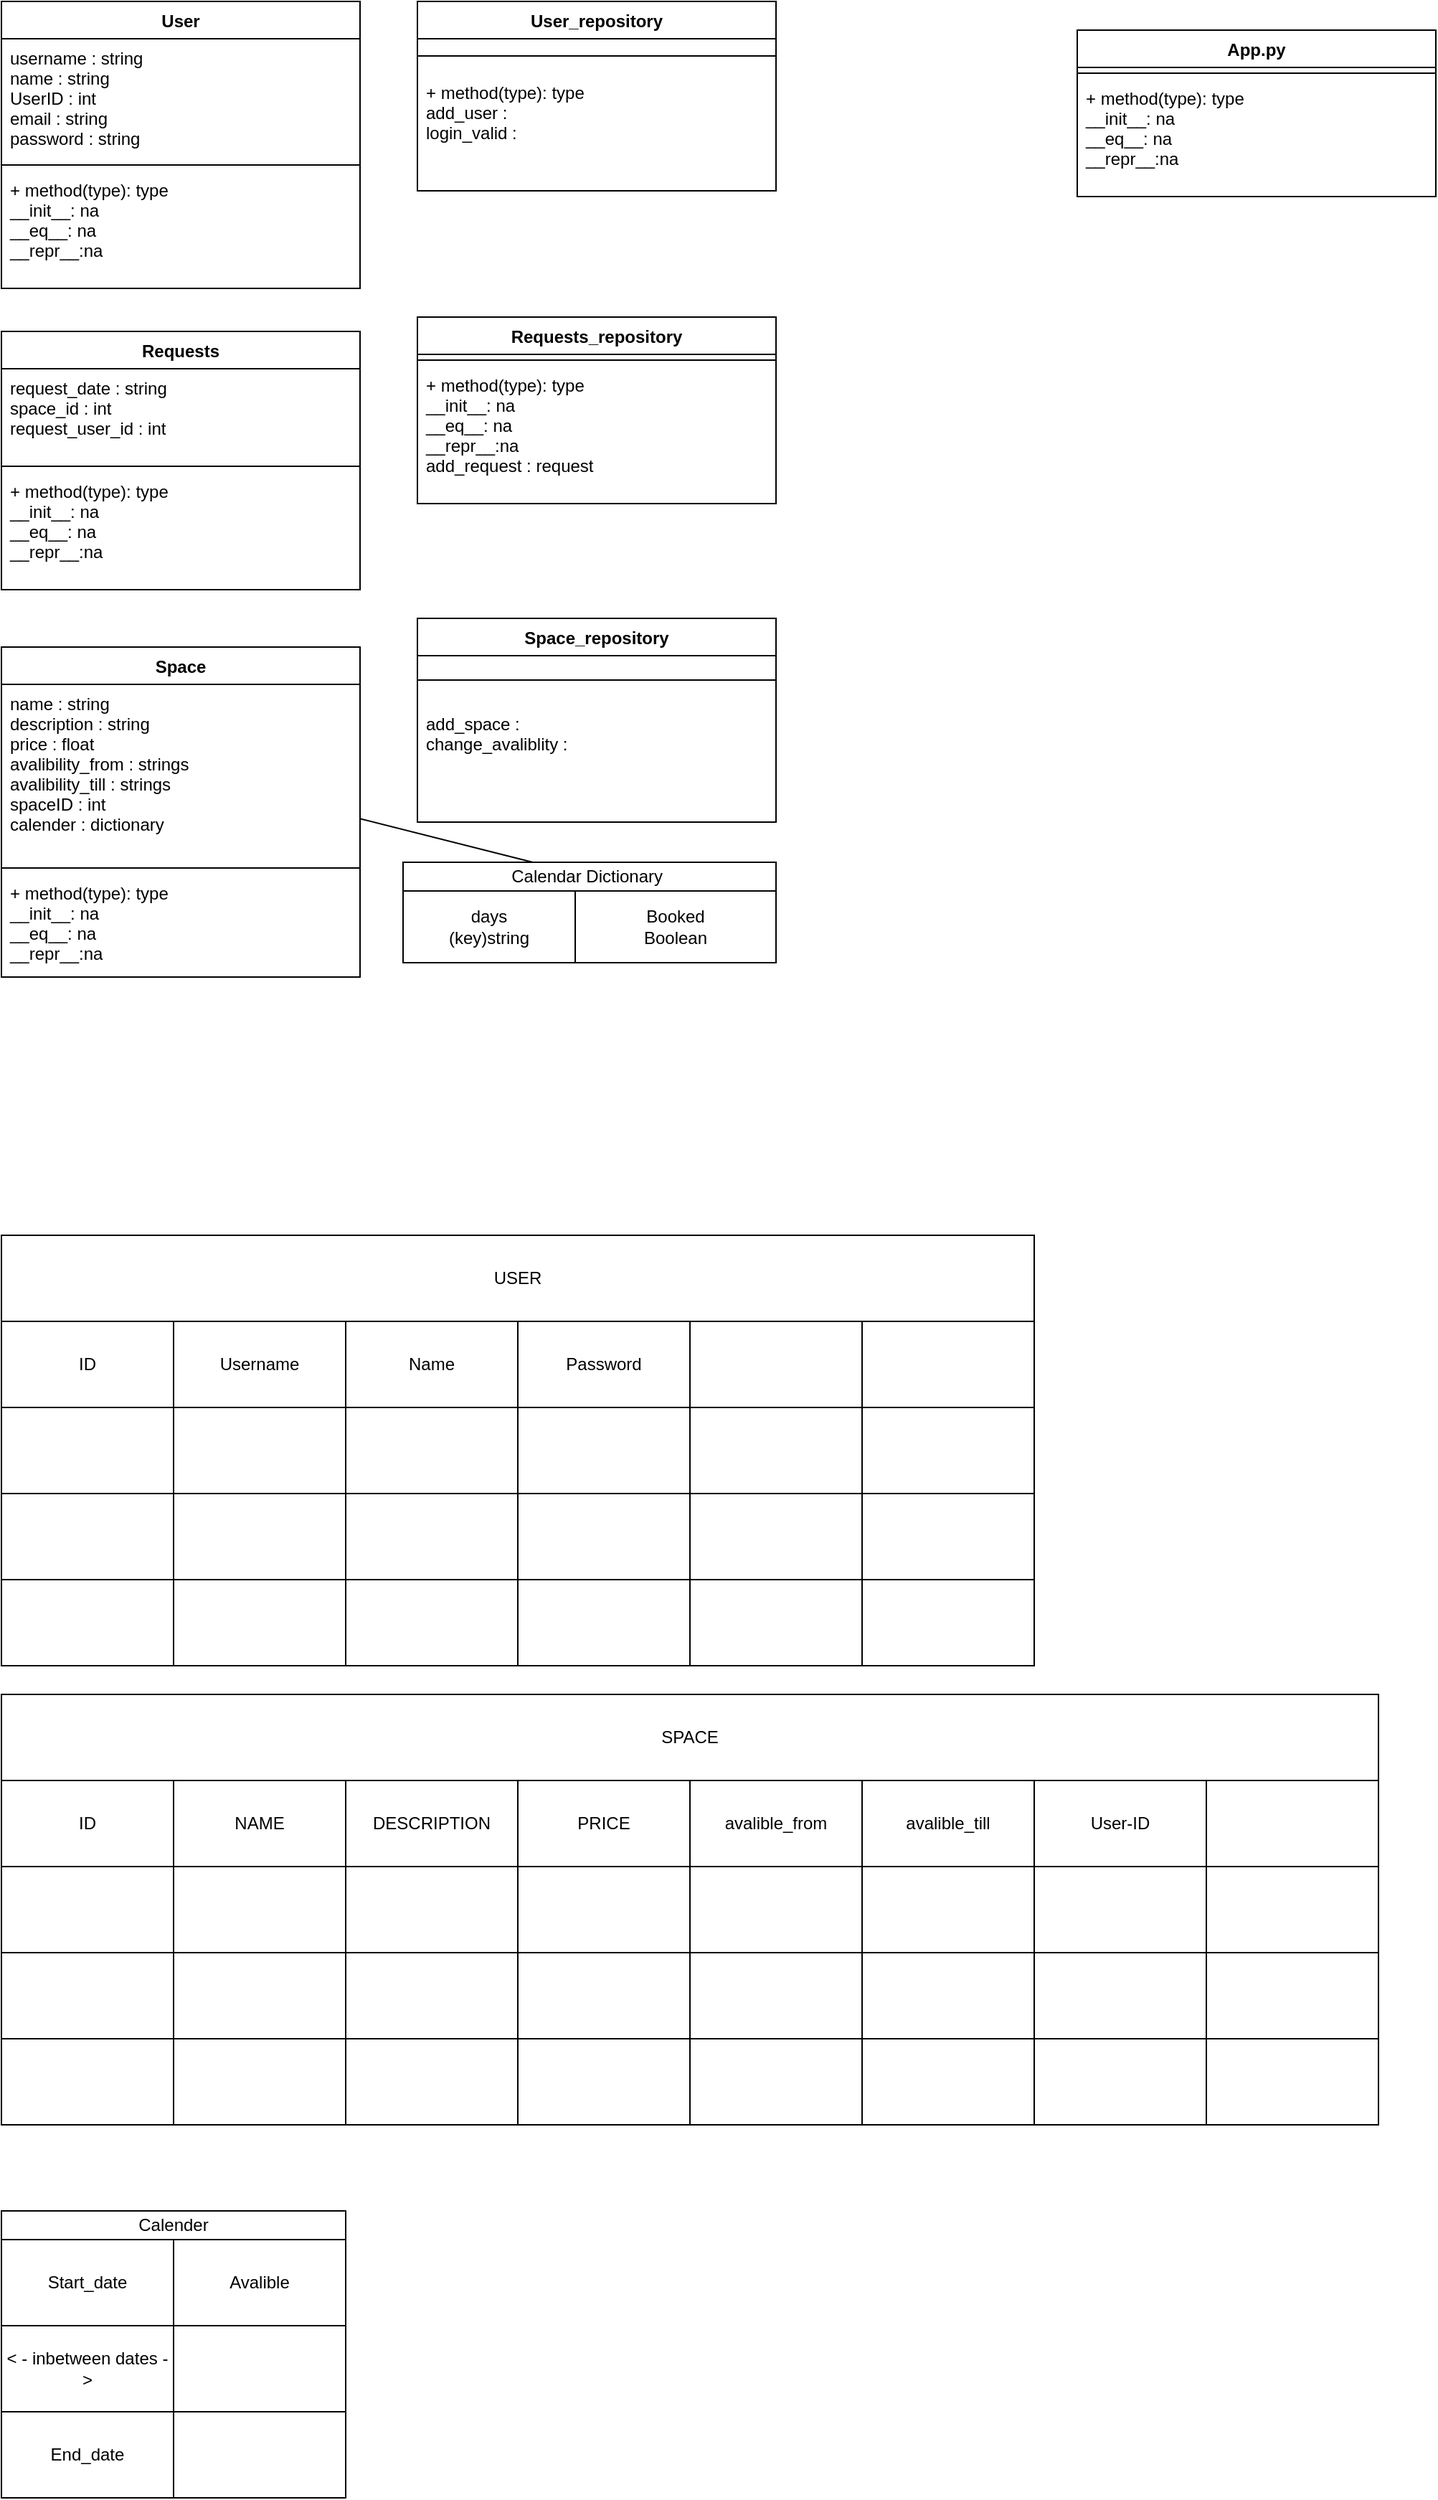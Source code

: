 <mxfile>
    <diagram id="yPNq86xGGYnL_QCuuR5Q" name="Page-1">
        <mxGraphModel dx="1007" dy="719" grid="1" gridSize="10" guides="1" tooltips="1" connect="1" arrows="1" fold="1" page="1" pageScale="1" pageWidth="3300" pageHeight="4681" math="0" shadow="0">
            <root>
                <mxCell id="0"/>
                <mxCell id="1" parent="0"/>
                <mxCell id="3" value="Space" style="swimlane;fontStyle=1;align=center;verticalAlign=top;childLayout=stackLayout;horizontal=1;startSize=26;horizontalStack=0;resizeParent=1;resizeParentMax=0;resizeLast=0;collapsible=1;marginBottom=0;" parent="1" vertex="1">
                    <mxGeometry x="80" y="540" width="250" height="230" as="geometry"/>
                </mxCell>
                <mxCell id="4" value="name : string&#10;description : string&#10;price : float&#10;avalibility_from : strings&#10;avalibility_till : strings&#10;spaceID : int&#10;calender : dictionary" style="text;strokeColor=none;fillColor=none;align=left;verticalAlign=top;spacingLeft=4;spacingRight=4;overflow=hidden;rotatable=0;points=[[0,0.5],[1,0.5]];portConstraint=eastwest;" parent="3" vertex="1">
                    <mxGeometry y="26" width="250" height="124" as="geometry"/>
                </mxCell>
                <mxCell id="5" value="" style="line;strokeWidth=1;fillColor=none;align=left;verticalAlign=middle;spacingTop=-1;spacingLeft=3;spacingRight=3;rotatable=0;labelPosition=right;points=[];portConstraint=eastwest;strokeColor=inherit;" parent="3" vertex="1">
                    <mxGeometry y="150" width="250" height="8" as="geometry"/>
                </mxCell>
                <mxCell id="6" value="+ method(type): type&#10;__init__: na&#10;__eq__: na&#10;__repr__:na" style="text;strokeColor=none;fillColor=none;align=left;verticalAlign=top;spacingLeft=4;spacingRight=4;overflow=hidden;rotatable=0;points=[[0,0.5],[1,0.5]];portConstraint=eastwest;" parent="3" vertex="1">
                    <mxGeometry y="158" width="250" height="72" as="geometry"/>
                </mxCell>
                <mxCell id="7" value="User" style="swimlane;fontStyle=1;align=center;verticalAlign=top;childLayout=stackLayout;horizontal=1;startSize=26;horizontalStack=0;resizeParent=1;resizeParentMax=0;resizeLast=0;collapsible=1;marginBottom=0;" parent="1" vertex="1">
                    <mxGeometry x="80" y="90" width="250" height="200" as="geometry"/>
                </mxCell>
                <mxCell id="8" value="username : string&#10;name : string&#10;UserID : int&#10;email : string&#10;password : string" style="text;strokeColor=none;fillColor=none;align=left;verticalAlign=top;spacingLeft=4;spacingRight=4;overflow=hidden;rotatable=0;points=[[0,0.5],[1,0.5]];portConstraint=eastwest;" parent="7" vertex="1">
                    <mxGeometry y="26" width="250" height="84" as="geometry"/>
                </mxCell>
                <mxCell id="9" value="" style="line;strokeWidth=1;fillColor=none;align=left;verticalAlign=middle;spacingTop=-1;spacingLeft=3;spacingRight=3;rotatable=0;labelPosition=right;points=[];portConstraint=eastwest;strokeColor=inherit;" parent="7" vertex="1">
                    <mxGeometry y="110" width="250" height="8" as="geometry"/>
                </mxCell>
                <mxCell id="10" value="+ method(type): type&#10;__init__: na&#10;__eq__: na&#10;__repr__:na" style="text;strokeColor=none;fillColor=none;align=left;verticalAlign=top;spacingLeft=4;spacingRight=4;overflow=hidden;rotatable=0;points=[[0,0.5],[1,0.5]];portConstraint=eastwest;" parent="7" vertex="1">
                    <mxGeometry y="118" width="250" height="82" as="geometry"/>
                </mxCell>
                <mxCell id="15" value="User_repository" style="swimlane;fontStyle=1;align=center;verticalAlign=top;childLayout=stackLayout;horizontal=1;startSize=26;horizontalStack=0;resizeParent=1;resizeParentMax=0;resizeLast=0;collapsible=1;marginBottom=0;" parent="1" vertex="1">
                    <mxGeometry x="370" y="90" width="250" height="132" as="geometry"/>
                </mxCell>
                <mxCell id="17" value="" style="line;strokeWidth=1;fillColor=none;align=left;verticalAlign=middle;spacingTop=-1;spacingLeft=3;spacingRight=3;rotatable=0;labelPosition=right;points=[];portConstraint=eastwest;strokeColor=inherit;" parent="15" vertex="1">
                    <mxGeometry y="26" width="250" height="24" as="geometry"/>
                </mxCell>
                <mxCell id="18" value="+ method(type): type&#10;add_user : &#10;login_valid :&#10;" style="text;strokeColor=none;fillColor=none;align=left;verticalAlign=top;spacingLeft=4;spacingRight=4;overflow=hidden;rotatable=0;points=[[0,0.5],[1,0.5]];portConstraint=eastwest;" parent="15" vertex="1">
                    <mxGeometry y="50" width="250" height="82" as="geometry"/>
                </mxCell>
                <mxCell id="23" value="Space_repository" style="swimlane;fontStyle=1;align=center;verticalAlign=top;childLayout=stackLayout;horizontal=1;startSize=26;horizontalStack=0;resizeParent=1;resizeParentMax=0;resizeLast=0;collapsible=1;marginBottom=0;" parent="1" vertex="1">
                    <mxGeometry x="370" y="520" width="250" height="142" as="geometry"/>
                </mxCell>
                <mxCell id="24" value="" style="line;strokeWidth=1;fillColor=none;align=left;verticalAlign=middle;spacingTop=-1;spacingLeft=3;spacingRight=3;rotatable=0;labelPosition=right;points=[];portConstraint=eastwest;strokeColor=inherit;" parent="23" vertex="1">
                    <mxGeometry y="26" width="250" height="34" as="geometry"/>
                </mxCell>
                <mxCell id="25" value="add_space : &#10;change_avaliblity : &#10;&#10;" style="text;strokeColor=none;fillColor=none;align=left;verticalAlign=top;spacingLeft=4;spacingRight=4;overflow=hidden;rotatable=0;points=[[0,0.5],[1,0.5]];portConstraint=eastwest;" parent="23" vertex="1">
                    <mxGeometry y="60" width="250" height="82" as="geometry"/>
                </mxCell>
                <mxCell id="78" value="ID" style="whiteSpace=wrap;html=1;" parent="1" vertex="1">
                    <mxGeometry x="80" y="1010" width="120" height="60" as="geometry"/>
                </mxCell>
                <mxCell id="103" style="edgeStyle=none;html=1;" parent="1" source="79" target="102" edge="1">
                    <mxGeometry relative="1" as="geometry"/>
                </mxCell>
                <mxCell id="104" style="edgeStyle=none;html=1;" edge="1" parent="1" source="79" target="102">
                    <mxGeometry relative="1" as="geometry"/>
                </mxCell>
                <mxCell id="79" value="Username" style="whiteSpace=wrap;html=1;" parent="1" vertex="1">
                    <mxGeometry x="200" y="1010" width="120" height="60" as="geometry"/>
                </mxCell>
                <mxCell id="80" value="Name" style="whiteSpace=wrap;html=1;" parent="1" vertex="1">
                    <mxGeometry x="320" y="1010" width="120" height="60" as="geometry"/>
                </mxCell>
                <mxCell id="81" value="" style="whiteSpace=wrap;html=1;" parent="1" vertex="1">
                    <mxGeometry x="80" y="1070" width="120" height="60" as="geometry"/>
                </mxCell>
                <mxCell id="82" value="" style="whiteSpace=wrap;html=1;" parent="1" vertex="1">
                    <mxGeometry x="200" y="1070" width="120" height="60" as="geometry"/>
                </mxCell>
                <mxCell id="83" value="" style="whiteSpace=wrap;html=1;" parent="1" vertex="1">
                    <mxGeometry x="320" y="1070" width="120" height="60" as="geometry"/>
                </mxCell>
                <mxCell id="84" value="Password" style="whiteSpace=wrap;html=1;" parent="1" vertex="1">
                    <mxGeometry x="440" y="1010" width="120" height="60" as="geometry"/>
                </mxCell>
                <mxCell id="85" value="" style="whiteSpace=wrap;html=1;" parent="1" vertex="1">
                    <mxGeometry x="560" y="1010" width="120" height="60" as="geometry"/>
                </mxCell>
                <mxCell id="86" value="" style="whiteSpace=wrap;html=1;" parent="1" vertex="1">
                    <mxGeometry x="680" y="1010" width="120" height="60" as="geometry"/>
                </mxCell>
                <mxCell id="87" value="" style="whiteSpace=wrap;html=1;" parent="1" vertex="1">
                    <mxGeometry x="440" y="1070" width="120" height="60" as="geometry"/>
                </mxCell>
                <mxCell id="88" value="" style="whiteSpace=wrap;html=1;" parent="1" vertex="1">
                    <mxGeometry x="560" y="1070" width="120" height="60" as="geometry"/>
                </mxCell>
                <mxCell id="89" value="" style="whiteSpace=wrap;html=1;" parent="1" vertex="1">
                    <mxGeometry x="680" y="1070" width="120" height="60" as="geometry"/>
                </mxCell>
                <mxCell id="90" value="" style="whiteSpace=wrap;html=1;" parent="1" vertex="1">
                    <mxGeometry x="80" y="1130" width="120" height="60" as="geometry"/>
                </mxCell>
                <mxCell id="91" value="" style="whiteSpace=wrap;html=1;" parent="1" vertex="1">
                    <mxGeometry x="200" y="1130" width="120" height="60" as="geometry"/>
                </mxCell>
                <mxCell id="92" value="" style="whiteSpace=wrap;html=1;" parent="1" vertex="1">
                    <mxGeometry x="320" y="1130" width="120" height="60" as="geometry"/>
                </mxCell>
                <mxCell id="93" value="" style="whiteSpace=wrap;html=1;" parent="1" vertex="1">
                    <mxGeometry x="80" y="1190" width="120" height="60" as="geometry"/>
                </mxCell>
                <mxCell id="94" value="" style="whiteSpace=wrap;html=1;" parent="1" vertex="1">
                    <mxGeometry x="200" y="1190" width="120" height="60" as="geometry"/>
                </mxCell>
                <mxCell id="95" value="" style="whiteSpace=wrap;html=1;" parent="1" vertex="1">
                    <mxGeometry x="320" y="1190" width="120" height="60" as="geometry"/>
                </mxCell>
                <mxCell id="96" value="" style="whiteSpace=wrap;html=1;" parent="1" vertex="1">
                    <mxGeometry x="440" y="1130" width="120" height="60" as="geometry"/>
                </mxCell>
                <mxCell id="97" value="" style="whiteSpace=wrap;html=1;" parent="1" vertex="1">
                    <mxGeometry x="560" y="1130" width="120" height="60" as="geometry"/>
                </mxCell>
                <mxCell id="98" value="" style="whiteSpace=wrap;html=1;" parent="1" vertex="1">
                    <mxGeometry x="680" y="1130" width="120" height="60" as="geometry"/>
                </mxCell>
                <mxCell id="99" value="" style="whiteSpace=wrap;html=1;" parent="1" vertex="1">
                    <mxGeometry x="440" y="1190" width="120" height="60" as="geometry"/>
                </mxCell>
                <mxCell id="100" value="" style="whiteSpace=wrap;html=1;" parent="1" vertex="1">
                    <mxGeometry x="560" y="1190" width="120" height="60" as="geometry"/>
                </mxCell>
                <mxCell id="101" value="" style="whiteSpace=wrap;html=1;" parent="1" vertex="1">
                    <mxGeometry x="680" y="1190" width="120" height="60" as="geometry"/>
                </mxCell>
                <mxCell id="102" value="USER" style="whiteSpace=wrap;html=1;" parent="1" vertex="1">
                    <mxGeometry x="80" y="950" width="720" height="60" as="geometry"/>
                </mxCell>
                <mxCell id="105" value="ID" style="whiteSpace=wrap;html=1;" vertex="1" parent="1">
                    <mxGeometry x="80" y="1330" width="120" height="60" as="geometry"/>
                </mxCell>
                <mxCell id="106" style="edgeStyle=none;html=1;" edge="1" parent="1" source="108" target="131">
                    <mxGeometry relative="1" as="geometry"/>
                </mxCell>
                <mxCell id="107" style="edgeStyle=none;html=1;" edge="1" parent="1" source="108" target="131">
                    <mxGeometry relative="1" as="geometry"/>
                </mxCell>
                <mxCell id="108" value="NAME" style="whiteSpace=wrap;html=1;" vertex="1" parent="1">
                    <mxGeometry x="200" y="1330" width="120" height="60" as="geometry"/>
                </mxCell>
                <mxCell id="109" value="DESCRIPTION" style="whiteSpace=wrap;html=1;" vertex="1" parent="1">
                    <mxGeometry x="320" y="1330" width="120" height="60" as="geometry"/>
                </mxCell>
                <mxCell id="110" value="" style="whiteSpace=wrap;html=1;" vertex="1" parent="1">
                    <mxGeometry x="80" y="1390" width="120" height="60" as="geometry"/>
                </mxCell>
                <mxCell id="111" value="" style="whiteSpace=wrap;html=1;" vertex="1" parent="1">
                    <mxGeometry x="200" y="1390" width="120" height="60" as="geometry"/>
                </mxCell>
                <mxCell id="112" value="" style="whiteSpace=wrap;html=1;" vertex="1" parent="1">
                    <mxGeometry x="320" y="1390" width="120" height="60" as="geometry"/>
                </mxCell>
                <mxCell id="113" value="PRICE" style="whiteSpace=wrap;html=1;" vertex="1" parent="1">
                    <mxGeometry x="440" y="1330" width="120" height="60" as="geometry"/>
                </mxCell>
                <mxCell id="114" value="avalible_from" style="whiteSpace=wrap;html=1;" vertex="1" parent="1">
                    <mxGeometry x="560" y="1330" width="120" height="60" as="geometry"/>
                </mxCell>
                <mxCell id="115" value="avalible_till" style="whiteSpace=wrap;html=1;" vertex="1" parent="1">
                    <mxGeometry x="680" y="1330" width="120" height="60" as="geometry"/>
                </mxCell>
                <mxCell id="116" value="" style="whiteSpace=wrap;html=1;" vertex="1" parent="1">
                    <mxGeometry x="440" y="1390" width="120" height="60" as="geometry"/>
                </mxCell>
                <mxCell id="117" value="" style="whiteSpace=wrap;html=1;" vertex="1" parent="1">
                    <mxGeometry x="560" y="1390" width="120" height="60" as="geometry"/>
                </mxCell>
                <mxCell id="118" value="" style="whiteSpace=wrap;html=1;" vertex="1" parent="1">
                    <mxGeometry x="680" y="1390" width="120" height="60" as="geometry"/>
                </mxCell>
                <mxCell id="119" value="" style="whiteSpace=wrap;html=1;" vertex="1" parent="1">
                    <mxGeometry x="80" y="1450" width="120" height="60" as="geometry"/>
                </mxCell>
                <mxCell id="120" value="" style="whiteSpace=wrap;html=1;" vertex="1" parent="1">
                    <mxGeometry x="200" y="1450" width="120" height="60" as="geometry"/>
                </mxCell>
                <mxCell id="121" value="" style="whiteSpace=wrap;html=1;" vertex="1" parent="1">
                    <mxGeometry x="320" y="1450" width="120" height="60" as="geometry"/>
                </mxCell>
                <mxCell id="122" value="" style="whiteSpace=wrap;html=1;" vertex="1" parent="1">
                    <mxGeometry x="80" y="1510" width="120" height="60" as="geometry"/>
                </mxCell>
                <mxCell id="123" value="" style="whiteSpace=wrap;html=1;" vertex="1" parent="1">
                    <mxGeometry x="200" y="1510" width="120" height="60" as="geometry"/>
                </mxCell>
                <mxCell id="124" value="" style="whiteSpace=wrap;html=1;" vertex="1" parent="1">
                    <mxGeometry x="320" y="1510" width="120" height="60" as="geometry"/>
                </mxCell>
                <mxCell id="125" value="" style="whiteSpace=wrap;html=1;" vertex="1" parent="1">
                    <mxGeometry x="440" y="1450" width="120" height="60" as="geometry"/>
                </mxCell>
                <mxCell id="126" value="" style="whiteSpace=wrap;html=1;" vertex="1" parent="1">
                    <mxGeometry x="560" y="1450" width="120" height="60" as="geometry"/>
                </mxCell>
                <mxCell id="127" value="" style="whiteSpace=wrap;html=1;" vertex="1" parent="1">
                    <mxGeometry x="680" y="1450" width="120" height="60" as="geometry"/>
                </mxCell>
                <mxCell id="128" value="" style="whiteSpace=wrap;html=1;" vertex="1" parent="1">
                    <mxGeometry x="440" y="1510" width="120" height="60" as="geometry"/>
                </mxCell>
                <mxCell id="129" value="" style="whiteSpace=wrap;html=1;" vertex="1" parent="1">
                    <mxGeometry x="560" y="1510" width="120" height="60" as="geometry"/>
                </mxCell>
                <mxCell id="130" value="" style="whiteSpace=wrap;html=1;" vertex="1" parent="1">
                    <mxGeometry x="680" y="1510" width="120" height="60" as="geometry"/>
                </mxCell>
                <mxCell id="131" value="SPACE" style="whiteSpace=wrap;html=1;" vertex="1" parent="1">
                    <mxGeometry x="80" y="1270" width="960" height="60" as="geometry"/>
                </mxCell>
                <mxCell id="133" value="User-ID" style="whiteSpace=wrap;html=1;" vertex="1" parent="1">
                    <mxGeometry x="800" y="1330" width="120" height="60" as="geometry"/>
                </mxCell>
                <mxCell id="134" value="" style="whiteSpace=wrap;html=1;" vertex="1" parent="1">
                    <mxGeometry x="800" y="1390" width="120" height="60" as="geometry"/>
                </mxCell>
                <mxCell id="135" value="" style="whiteSpace=wrap;html=1;" vertex="1" parent="1">
                    <mxGeometry x="800" y="1450" width="120" height="60" as="geometry"/>
                </mxCell>
                <mxCell id="136" value="" style="whiteSpace=wrap;html=1;" vertex="1" parent="1">
                    <mxGeometry x="800" y="1510" width="120" height="60" as="geometry"/>
                </mxCell>
                <mxCell id="138" value="Start_date" style="whiteSpace=wrap;html=1;" vertex="1" parent="1">
                    <mxGeometry x="80" y="1650" width="120" height="60" as="geometry"/>
                </mxCell>
                <mxCell id="141" value="Avalible" style="whiteSpace=wrap;html=1;" vertex="1" parent="1">
                    <mxGeometry x="200" y="1650" width="120" height="60" as="geometry"/>
                </mxCell>
                <mxCell id="190" style="edgeStyle=none;html=1;exitX=1;exitY=0.5;exitDx=0;exitDy=0;" edge="1" parent="1" source="143" target="144">
                    <mxGeometry relative="1" as="geometry"/>
                </mxCell>
                <mxCell id="143" value="&amp;lt; - inbetween dates - &amp;gt;" style="whiteSpace=wrap;html=1;" vertex="1" parent="1">
                    <mxGeometry x="80" y="1710" width="120" height="60" as="geometry"/>
                </mxCell>
                <mxCell id="144" value="" style="whiteSpace=wrap;html=1;" vertex="1" parent="1">
                    <mxGeometry x="200" y="1710" width="120" height="60" as="geometry"/>
                </mxCell>
                <mxCell id="164" value="Calender" style="whiteSpace=wrap;html=1;" vertex="1" parent="1">
                    <mxGeometry x="80" y="1630" width="240" height="20" as="geometry"/>
                </mxCell>
                <mxCell id="167" value="App.py" style="swimlane;fontStyle=1;align=center;verticalAlign=top;childLayout=stackLayout;horizontal=1;startSize=26;horizontalStack=0;resizeParent=1;resizeParentMax=0;resizeLast=0;collapsible=1;marginBottom=0;" vertex="1" parent="1">
                    <mxGeometry x="830" y="110" width="250" height="116" as="geometry"/>
                </mxCell>
                <mxCell id="169" value="" style="line;strokeWidth=1;fillColor=none;align=left;verticalAlign=middle;spacingTop=-1;spacingLeft=3;spacingRight=3;rotatable=0;labelPosition=right;points=[];portConstraint=eastwest;strokeColor=inherit;" vertex="1" parent="167">
                    <mxGeometry y="26" width="250" height="8" as="geometry"/>
                </mxCell>
                <mxCell id="170" value="+ method(type): type&#10;__init__: na&#10;__eq__: na&#10;__repr__:na" style="text;strokeColor=none;fillColor=none;align=left;verticalAlign=top;spacingLeft=4;spacingRight=4;overflow=hidden;rotatable=0;points=[[0,0.5],[1,0.5]];portConstraint=eastwest;" vertex="1" parent="167">
                    <mxGeometry y="34" width="250" height="82" as="geometry"/>
                </mxCell>
                <mxCell id="171" value="Requests" style="swimlane;fontStyle=1;align=center;verticalAlign=top;childLayout=stackLayout;horizontal=1;startSize=26;horizontalStack=0;resizeParent=1;resizeParentMax=0;resizeLast=0;collapsible=1;marginBottom=0;" vertex="1" parent="1">
                    <mxGeometry x="80" y="320" width="250" height="180" as="geometry"/>
                </mxCell>
                <mxCell id="172" value="request_date : string&#10;space_id : int&#10;request_user_id : int" style="text;strokeColor=none;fillColor=none;align=left;verticalAlign=top;spacingLeft=4;spacingRight=4;overflow=hidden;rotatable=0;points=[[0,0.5],[1,0.5]];portConstraint=eastwest;" vertex="1" parent="171">
                    <mxGeometry y="26" width="250" height="64" as="geometry"/>
                </mxCell>
                <mxCell id="173" value="" style="line;strokeWidth=1;fillColor=none;align=left;verticalAlign=middle;spacingTop=-1;spacingLeft=3;spacingRight=3;rotatable=0;labelPosition=right;points=[];portConstraint=eastwest;strokeColor=inherit;" vertex="1" parent="171">
                    <mxGeometry y="90" width="250" height="8" as="geometry"/>
                </mxCell>
                <mxCell id="174" value="+ method(type): type&#10;__init__: na&#10;__eq__: na&#10;__repr__:na" style="text;strokeColor=none;fillColor=none;align=left;verticalAlign=top;spacingLeft=4;spacingRight=4;overflow=hidden;rotatable=0;points=[[0,0.5],[1,0.5]];portConstraint=eastwest;" vertex="1" parent="171">
                    <mxGeometry y="98" width="250" height="82" as="geometry"/>
                </mxCell>
                <mxCell id="175" value="Requests_repository" style="swimlane;fontStyle=1;align=center;verticalAlign=top;childLayout=stackLayout;horizontal=1;startSize=26;horizontalStack=0;resizeParent=1;resizeParentMax=0;resizeLast=0;collapsible=1;marginBottom=0;" vertex="1" parent="1">
                    <mxGeometry x="370" y="310" width="250" height="130" as="geometry"/>
                </mxCell>
                <mxCell id="177" value="" style="line;strokeWidth=1;fillColor=none;align=left;verticalAlign=middle;spacingTop=-1;spacingLeft=3;spacingRight=3;rotatable=0;labelPosition=right;points=[];portConstraint=eastwest;strokeColor=inherit;" vertex="1" parent="175">
                    <mxGeometry y="26" width="250" height="8" as="geometry"/>
                </mxCell>
                <mxCell id="178" value="+ method(type): type&#10;__init__: na&#10;__eq__: na&#10;__repr__:na&#10;add_request : request" style="text;strokeColor=none;fillColor=none;align=left;verticalAlign=top;spacingLeft=4;spacingRight=4;overflow=hidden;rotatable=0;points=[[0,0.5],[1,0.5]];portConstraint=eastwest;" vertex="1" parent="175">
                    <mxGeometry y="34" width="250" height="96" as="geometry"/>
                </mxCell>
                <mxCell id="183" value="" style="whiteSpace=wrap;html=1;" vertex="1" parent="1">
                    <mxGeometry x="920" y="1330" width="120" height="60" as="geometry"/>
                </mxCell>
                <mxCell id="185" value="" style="whiteSpace=wrap;html=1;" vertex="1" parent="1">
                    <mxGeometry x="920" y="1450" width="120" height="60" as="geometry"/>
                </mxCell>
                <mxCell id="186" value="" style="whiteSpace=wrap;html=1;" vertex="1" parent="1">
                    <mxGeometry x="920" y="1510" width="120" height="60" as="geometry"/>
                </mxCell>
                <mxCell id="187" value="" style="whiteSpace=wrap;html=1;" vertex="1" parent="1">
                    <mxGeometry x="920" y="1390" width="120" height="60" as="geometry"/>
                </mxCell>
                <mxCell id="188" value="End_date" style="whiteSpace=wrap;html=1;" vertex="1" parent="1">
                    <mxGeometry x="80" y="1770" width="120" height="60" as="geometry"/>
                </mxCell>
                <mxCell id="189" value="" style="whiteSpace=wrap;html=1;" vertex="1" parent="1">
                    <mxGeometry x="200" y="1770" width="120" height="60" as="geometry"/>
                </mxCell>
                <mxCell id="191" value="Calendar Dictionary&amp;nbsp;" style="rounded=0;whiteSpace=wrap;html=1;" vertex="1" parent="1">
                    <mxGeometry x="360" y="690" width="260" height="20" as="geometry"/>
                </mxCell>
                <mxCell id="192" value="days&lt;br&gt;(key)string" style="rounded=0;whiteSpace=wrap;html=1;" vertex="1" parent="1">
                    <mxGeometry x="360" y="710" width="120" height="50" as="geometry"/>
                </mxCell>
                <mxCell id="194" value="Booked&lt;br&gt;Boolean" style="rounded=0;whiteSpace=wrap;html=1;" vertex="1" parent="1">
                    <mxGeometry x="480" y="710" width="140" height="50" as="geometry"/>
                </mxCell>
                <mxCell id="195" value="" style="endArrow=none;html=1;" edge="1" parent="1" source="191" target="4">
                    <mxGeometry width="50" height="50" relative="1" as="geometry">
                        <mxPoint x="410" y="670" as="sourcePoint"/>
                        <mxPoint x="460" y="620" as="targetPoint"/>
                    </mxGeometry>
                </mxCell>
            </root>
        </mxGraphModel>
    </diagram>
</mxfile>